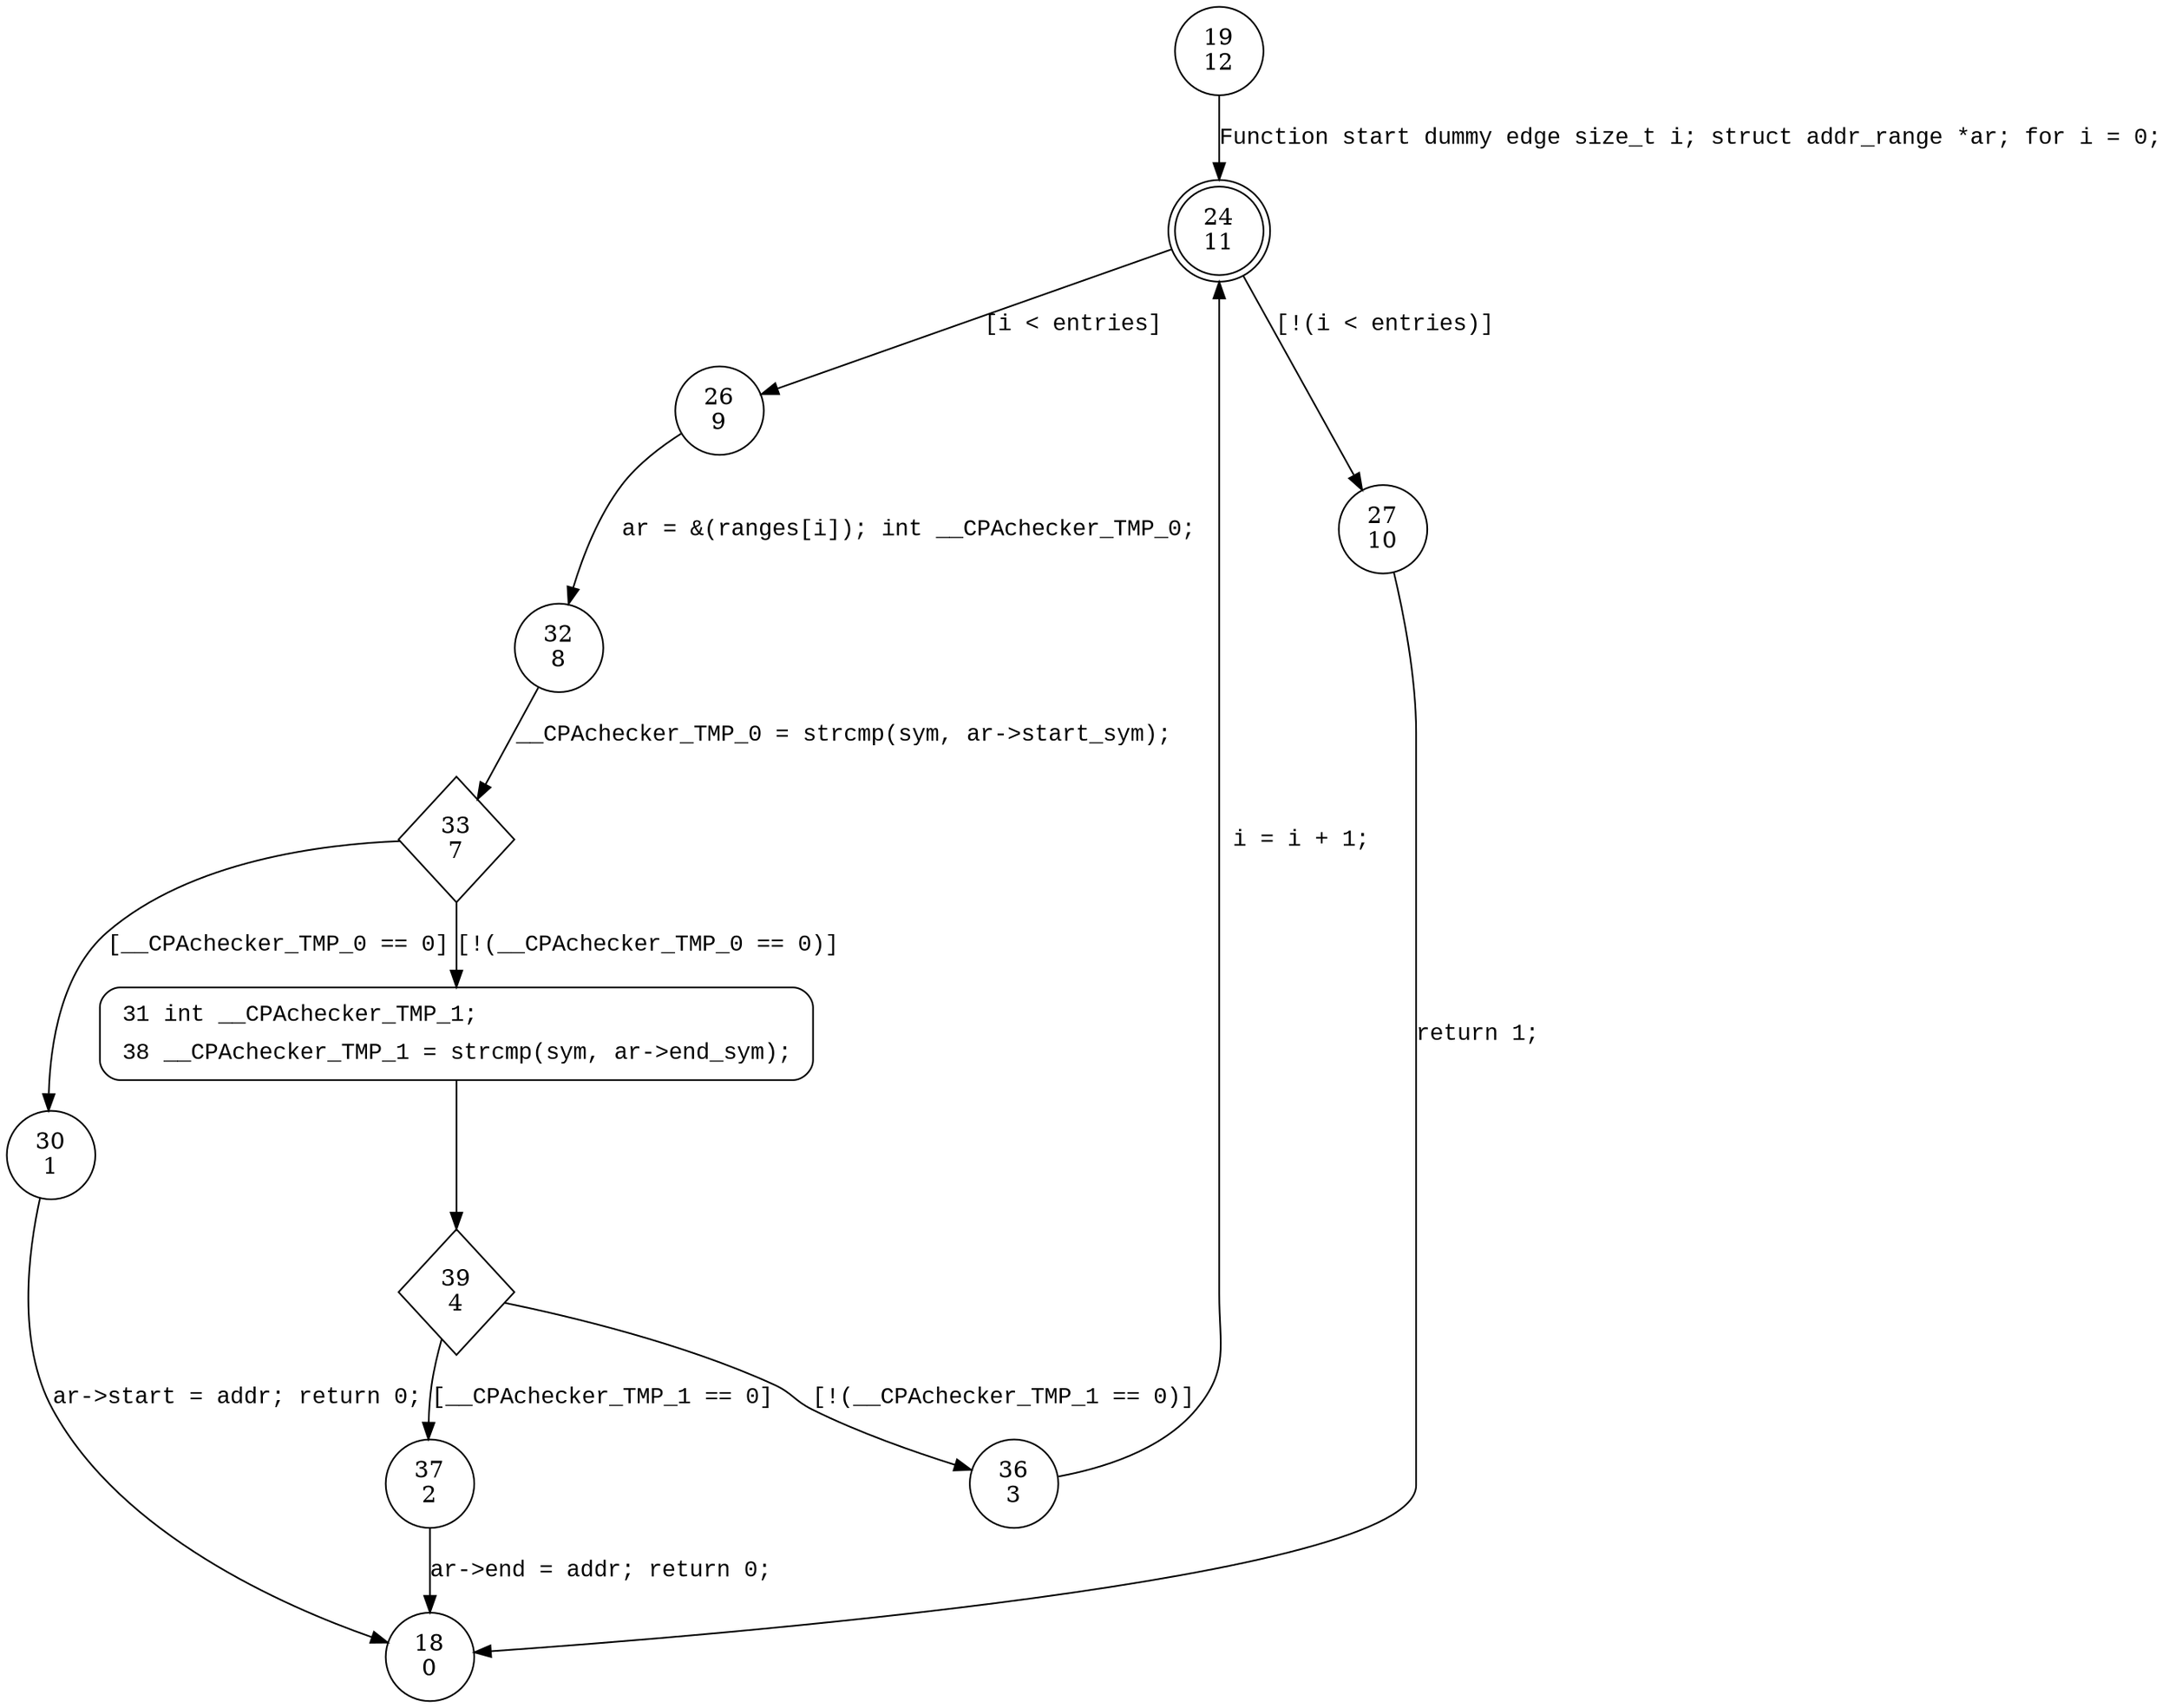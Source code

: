 digraph check_symbol_range {
19 [shape="circle" label="19\n12"]
24 [shape="doublecircle" label="24\n11"]
26 [shape="circle" label="26\n9"]
27 [shape="circle" label="27\n10"]
32 [shape="circle" label="32\n8"]
33 [shape="diamond" label="33\n7"]
30 [shape="circle" label="30\n1"]
31 [shape="circle" label="31\n6"]
39 [shape="diamond" label="39\n4"]
37 [shape="circle" label="37\n2"]
36 [shape="circle" label="36\n3"]
18 [shape="circle" label="18\n0"]
31 [style="filled,bold" penwidth="1" fillcolor="white" fontname="Courier New" shape="Mrecord" label=<<table border="0" cellborder="0" cellpadding="3" bgcolor="white"><tr><td align="right">31</td><td align="left">int __CPAchecker_TMP_1;</td></tr><tr><td align="right">38</td><td align="left">__CPAchecker_TMP_1 = strcmp(sym, ar-&gt;end_sym);</td></tr></table>>]
31 -> 39[label=""]
19 -> 24 [label="Function start dummy edge size_t i; struct addr_range *ar; for i = 0;" fontname="Courier New"]
24 -> 26 [label="[i < entries]" fontname="Courier New"]
24 -> 27 [label="[!(i < entries)]" fontname="Courier New"]
26 -> 32 [label="ar = &(ranges[i]); int __CPAchecker_TMP_0;" fontname="Courier New"]
33 -> 30 [label="[__CPAchecker_TMP_0 == 0]" fontname="Courier New"]
33 -> 31 [label="[!(__CPAchecker_TMP_0 == 0)]" fontname="Courier New"]
39 -> 37 [label="[__CPAchecker_TMP_1 == 0]" fontname="Courier New"]
39 -> 36 [label="[!(__CPAchecker_TMP_1 == 0)]" fontname="Courier New"]
37 -> 18 [label="ar->end = addr; return 0;" fontname="Courier New"]
27 -> 18 [label="return 1;" fontname="Courier New"]
32 -> 33 [label="__CPAchecker_TMP_0 = strcmp(sym, ar->start_sym);" fontname="Courier New"]
36 -> 24 [label=" i = i + 1;" fontname="Courier New"]
30 -> 18 [label="ar->start = addr; return 0;" fontname="Courier New"]
}